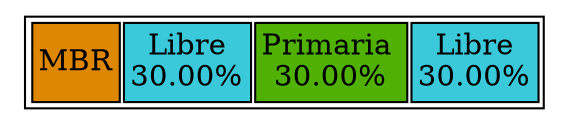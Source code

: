 digraph G {
parent [
shape=plaintext
label=<
<table border='1' cellborder='1'>
<tr>
<td rowspan="2" bgcolor ="#dd8703" >MBR</td>
<td rowspan="2" bgcolor = "#3ac9da">Libre<br/>30.00%</td>
<td rowspan="2" bgcolor ="#50b104" >Primaria <br/>30.00%</td>
<td rowspan="2" bgcolor = "#3ac9da">Libre<br/>
30.00%</td>
</tr>
</table>
>];
}
